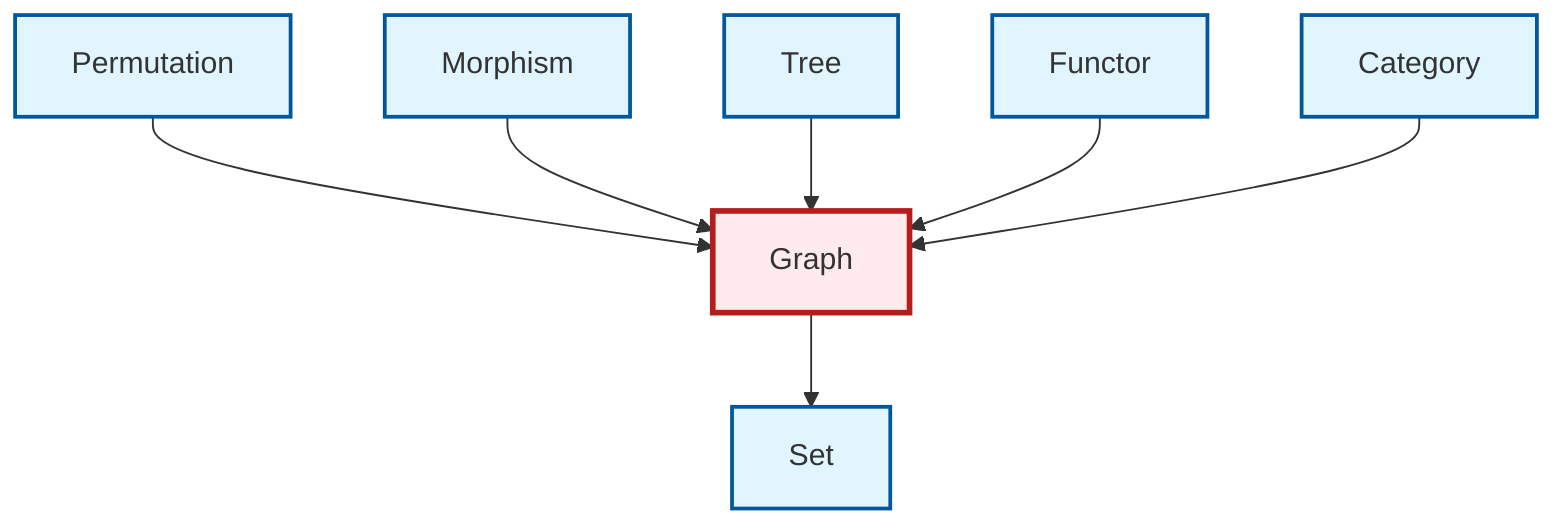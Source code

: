 graph TD
    classDef definition fill:#e1f5fe,stroke:#01579b,stroke-width:2px
    classDef theorem fill:#f3e5f5,stroke:#4a148c,stroke-width:2px
    classDef axiom fill:#fff3e0,stroke:#e65100,stroke-width:2px
    classDef example fill:#e8f5e9,stroke:#1b5e20,stroke-width:2px
    classDef current fill:#ffebee,stroke:#b71c1c,stroke-width:3px
    def-permutation["Permutation"]:::definition
    def-set["Set"]:::definition
    def-morphism["Morphism"]:::definition
    def-category["Category"]:::definition
    def-tree["Tree"]:::definition
    def-graph["Graph"]:::definition
    def-functor["Functor"]:::definition
    def-permutation --> def-graph
    def-morphism --> def-graph
    def-tree --> def-graph
    def-graph --> def-set
    def-functor --> def-graph
    def-category --> def-graph
    class def-graph current